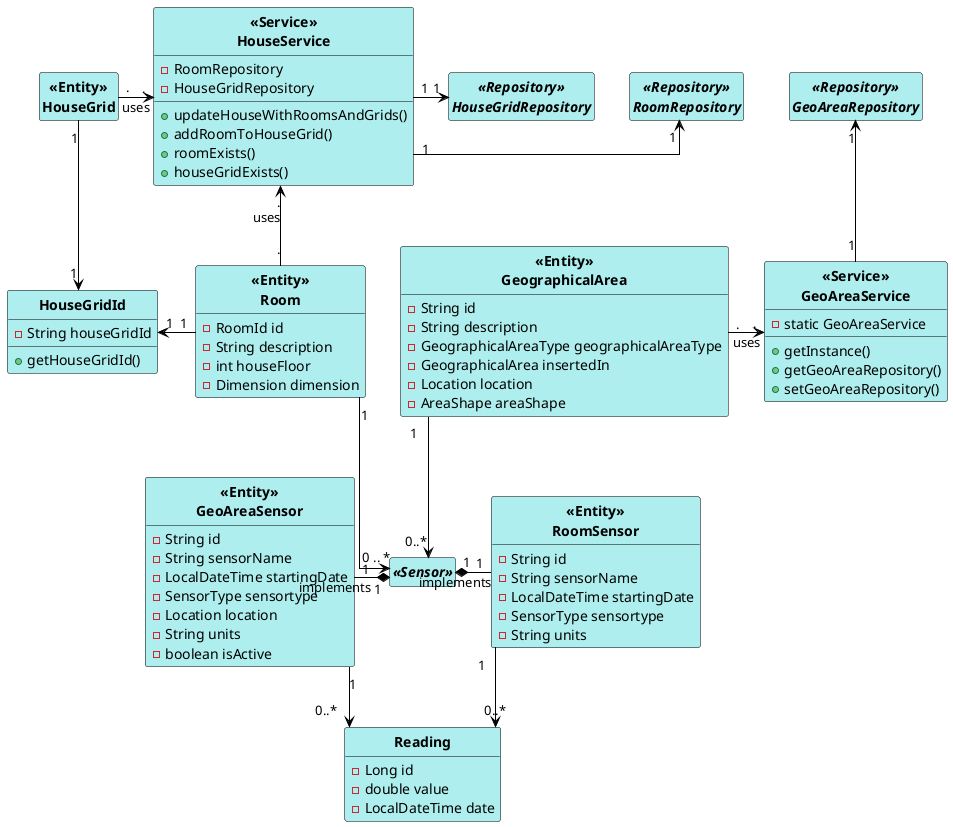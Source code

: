 @startuml
skinparam linetype ortho

skinparam class {
	BackgroundColor PaleTurquoise
	ArrowColor Black
	BorderColor Black
	FontStyle Bold
}

hide empty attributes
hide empty methods
hide circle
"<<Entity>>\nHouseGrid" "." -right-> "." "<<Service>>\nHouseService": uses
"<<Service>>\nHouseService" "1" -right-> "1" "<<Repository>>\nRoomRepository"
"<<Service>>\nHouseService" "1" -right-> "1" "<<Repository>>\nHouseGridRepository"
"<<Entity>>\nRoomSensor" "1" -down-> "0..*" "Reading"
"<<Entity>>\nRoom" "." -left-> "." "<<Service>>\nHouseService": uses
"<<Entity>>\nRoom" "1"-left-> "1" "HouseGridId"
"<<Entity>>\nHouseGrid" "1" -down-> "1" "HouseGridId"

"<<Entity>>\nGeographicalArea" "1" -down-> "0..*" "<<Sensor>>"
"<<Entity>>\nRoom" "1" -down-> "0 .. *" "<<Sensor>>"

"<<Entity>>\nGeographicalArea" "." -right-> "." "<<Service>>\nGeoAreaService": uses
"<<Service>>\nGeoAreaService" "1" -up-> "1" "<<Repository>>\nGeoAreaRepository"
"<<Entity>>\nGeoAreaSensor" "1" -down-> "0..*" "Reading"

"<<Entity>>\nGeoAreaSensor" "1" -right-* "1" "<<Sensor>>" : implements
"<<Entity>>\nRoomSensor" "1" -left-* "1" "<<Sensor>>" : implements


Interface "<<Sensor>>" {
}

Class "HouseGridId" {
- String houseGridId
+ getHouseGridId()
}


Class "<<Service>>\nHouseService" {
- RoomRepository
- HouseGridRepository
+ updateHouseWithRoomsAndGrids()
+ addRoomToHouseGrid()
+ roomExists()
+ houseGridExists()
}

Class "<<Entity>>\nHouseGrid" {
}

Class "<<Entity>>\nRoom" {
- RoomId id
- String description
- int houseFloor
- Dimension dimension
}

Class "<<Entity>>\nRoomSensor" {
- String id
- String sensorName
- LocalDateTime startingDate
- SensorType sensortype
- String units
}

Class "Reading" {
- Long id
- double value
- LocalDateTime date
}

Interface "<<Repository>>\nRoomRepository"{

}

Interface "<<Repository>>\nHouseGridRepository"{
}






Class "<<Service>>\nGeoAreaService" {
- static GeoAreaService
+getInstance()
+getGeoAreaRepository()
+setGeoAreaRepository()
}


Class "<<Entity>>\nGeographicalArea" {
-String id
-String description
-GeographicalAreaType geographicalAreaType
-GeographicalArea insertedIn
-Location location
-AreaShape areaShape
}

Class "<<Entity>>\nGeoAreaSensor" {
-String id
-String sensorName
-LocalDateTime startingDate
-SensorType sensortype
-Location location
-String units
-boolean isActive
}


Interface "<<Repository>>\nGeoAreaRepository"{
}


@enduml
